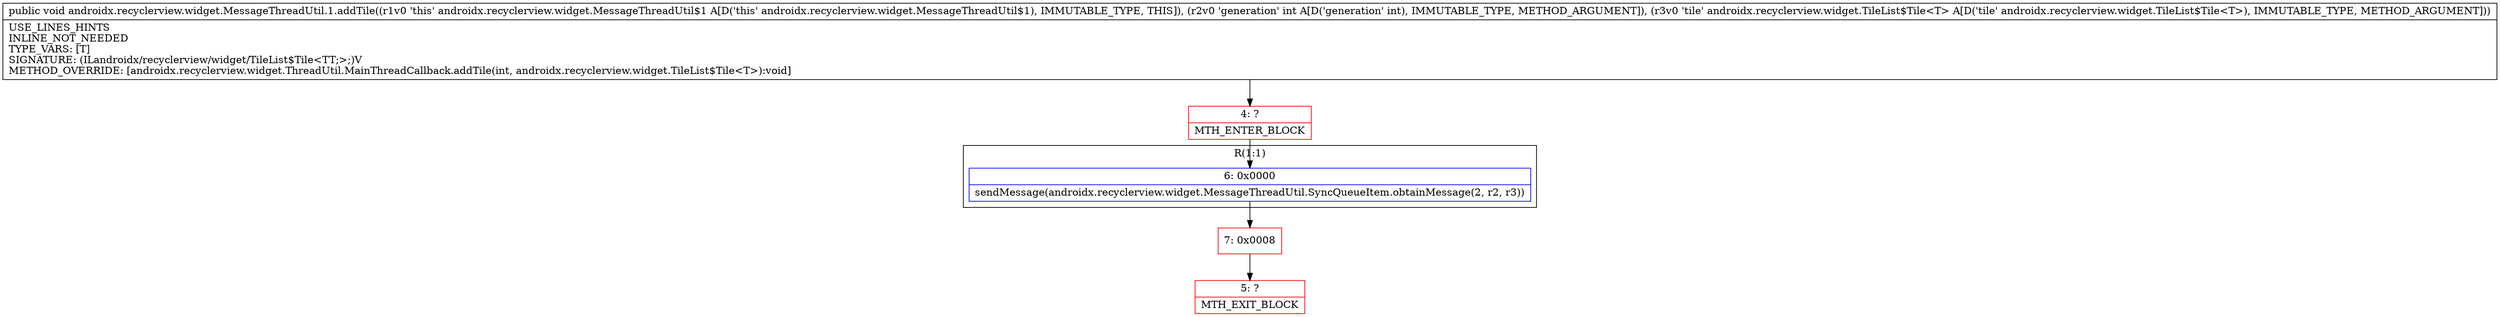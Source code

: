 digraph "CFG forandroidx.recyclerview.widget.MessageThreadUtil.1.addTile(ILandroidx\/recyclerview\/widget\/TileList$Tile;)V" {
subgraph cluster_Region_1988099537 {
label = "R(1:1)";
node [shape=record,color=blue];
Node_6 [shape=record,label="{6\:\ 0x0000|sendMessage(androidx.recyclerview.widget.MessageThreadUtil.SyncQueueItem.obtainMessage(2, r2, r3))\l}"];
}
Node_4 [shape=record,color=red,label="{4\:\ ?|MTH_ENTER_BLOCK\l}"];
Node_7 [shape=record,color=red,label="{7\:\ 0x0008}"];
Node_5 [shape=record,color=red,label="{5\:\ ?|MTH_EXIT_BLOCK\l}"];
MethodNode[shape=record,label="{public void androidx.recyclerview.widget.MessageThreadUtil.1.addTile((r1v0 'this' androidx.recyclerview.widget.MessageThreadUtil$1 A[D('this' androidx.recyclerview.widget.MessageThreadUtil$1), IMMUTABLE_TYPE, THIS]), (r2v0 'generation' int A[D('generation' int), IMMUTABLE_TYPE, METHOD_ARGUMENT]), (r3v0 'tile' androidx.recyclerview.widget.TileList$Tile\<T\> A[D('tile' androidx.recyclerview.widget.TileList$Tile\<T\>), IMMUTABLE_TYPE, METHOD_ARGUMENT]))  | USE_LINES_HINTS\lINLINE_NOT_NEEDED\lTYPE_VARS: [T]\lSIGNATURE: (ILandroidx\/recyclerview\/widget\/TileList$Tile\<TT;\>;)V\lMETHOD_OVERRIDE: [androidx.recyclerview.widget.ThreadUtil.MainThreadCallback.addTile(int, androidx.recyclerview.widget.TileList$Tile\<T\>):void]\l}"];
MethodNode -> Node_4;Node_6 -> Node_7;
Node_4 -> Node_6;
Node_7 -> Node_5;
}

